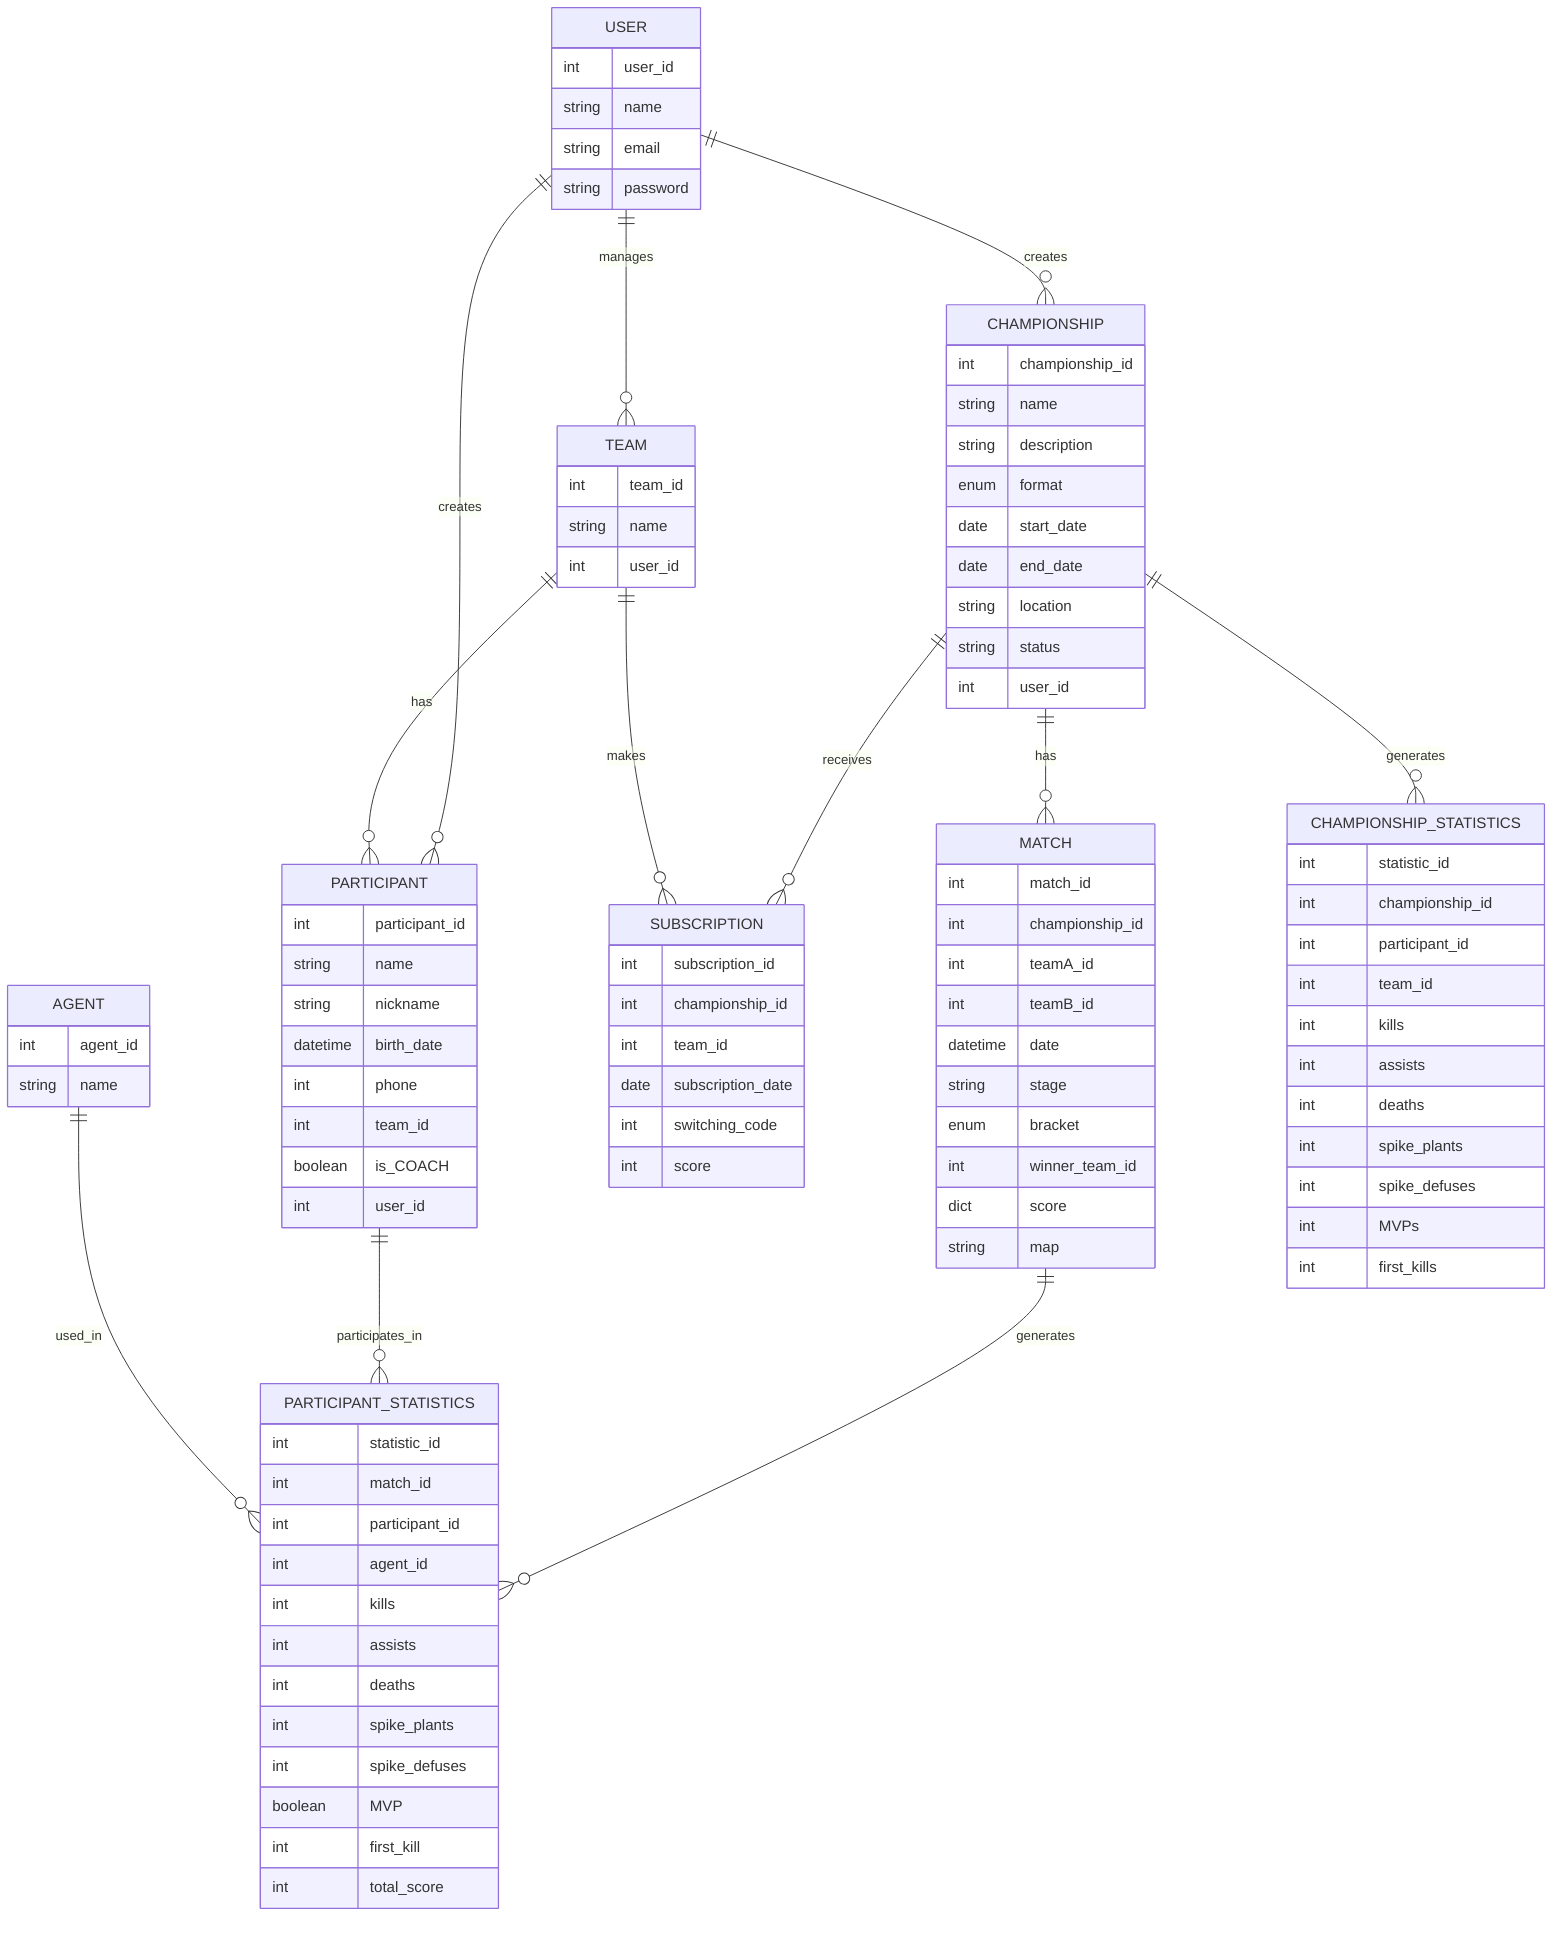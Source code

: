 erDiagram
    USER ||--o{ CHAMPIONSHIP : creates
    USER ||--o{ TEAM : manages
    USER ||--o{ PARTICIPANT : creates
    TEAM ||--o{ PARTICIPANT : has
    CHAMPIONSHIP ||--o{ MATCH : has
    CHAMPIONSHIP ||--o{ SUBSCRIPTION : receives
    TEAM ||--o{ SUBSCRIPTION : makes
    MATCH ||--o{ PARTICIPANT_STATISTICS : generates
    PARTICIPANT ||--o{ PARTICIPANT_STATISTICS : participates_in
    AGENT ||--o{ PARTICIPANT_STATISTICS : used_in
    CHAMPIONSHIP ||--o{ CHAMPIONSHIP_STATISTICS : generates

    USER {
        int user_id
        string name
        string email
        string password
    }

    TEAM {
        int team_id
        string name
        int user_id
    }

    PARTICIPANT {
        int participant_id
        string name
        string nickname
        datetime birth_date
        int phone
        int team_id
        boolean is_COACH
        int user_id
    }

    CHAMPIONSHIP {
        int championship_id
        string name
        string description
        enum format
        date start_date
        date end_date
        string location
        string status
        int user_id
    }

    MATCH {
        int match_id
        int championship_id
        int teamA_id
        int teamB_id
        datetime date
        string stage
        enum bracket
        int winner_team_id
        dict score
        string map
    }

    SUBSCRIPTION {
        int subscription_id
        int championship_id
        int team_id
        date subscription_date
        %%string status
        int switching_code
        int score
    }

    PARTICIPANT_STATISTICS {
        int statistic_id
        int match_id
        int participant_id
        int agent_id
        int kills
        int assists
        int deaths
        int spike_plants
        int spike_defuses
        boolean MVP
        int first_kill
        %%boolean first_defuse
        int total_score
    }

    AGENT {
        int agent_id
        string name
    }

    CHAMPIONSHIP_STATISTICS {
        int statistic_id
        int championship_id
        int participant_id
        int team_id
        int kills
        int assists
        int deaths
        int spike_plants
        int spike_defuses
        int MVPs
        int first_kills
    }